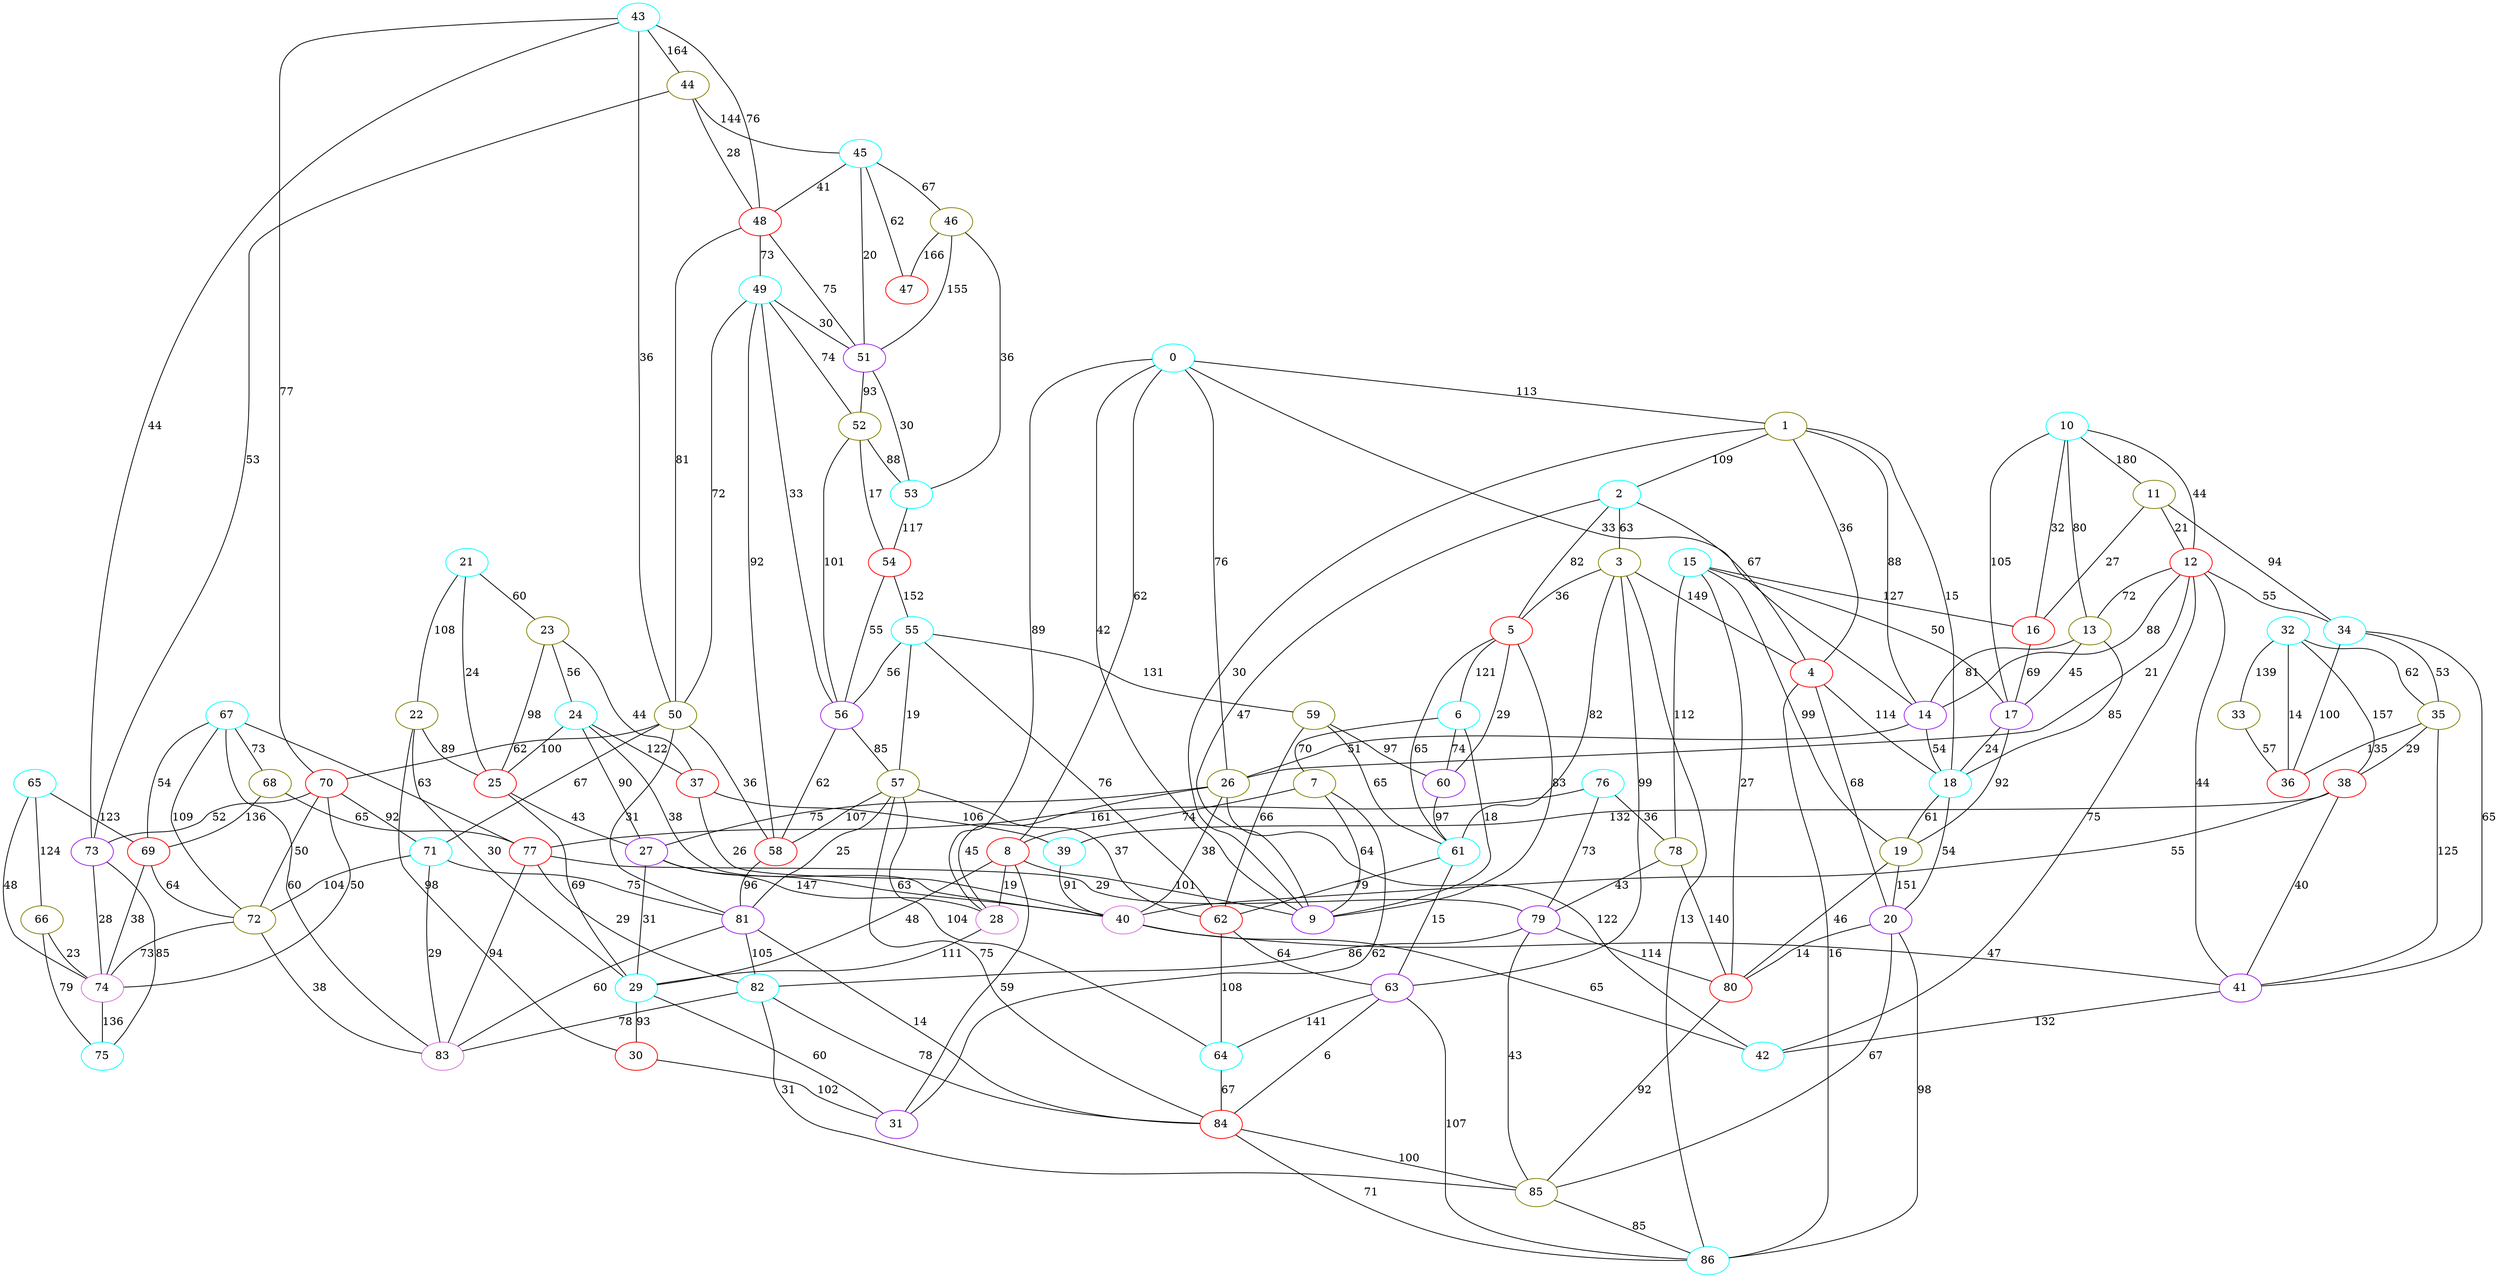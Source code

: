 graph mesh {
	0[color="aqua"];
	1[color="olive"];
	2[color="aqua"];
	3[color="olive"];
	4[color="red"];
	5[color="red"];
	6[color="aqua"];
	7[color="olive"];
	8[color="red"];
	9[color="purple"];
	10[color="aqua"];
	11[color="olive"];
	12[color="red"];
	13[color="olive"];
	14[color="purple"];
	15[color="aqua"];
	16[color="red"];
	17[color="purple"];
	18[color="aqua"];
	19[color="olive"];
	20[color="purple"];
	21[color="aqua"];
	22[color="olive"];
	23[color="olive"];
	24[color="aqua"];
	25[color="red"];
	26[color="olive"];
	27[color="purple"];
	28[color="orchid"];
	29[color="aqua"];
	30[color="red"];
	31[color="purple"];
	32[color="aqua"];
	33[color="olive"];
	34[color="aqua"];
	35[color="olive"];
	36[color="red"];
	37[color="red"];
	38[color="red"];
	39[color="aqua"];
	40[color="orchid"];
	41[color="purple"];
	42[color="aqua"];
	43[color="aqua"];
	44[color="olive"];
	45[color="aqua"];
	46[color="olive"];
	47[color="red"];
	48[color="red"];
	49[color="aqua"];
	50[color="olive"];
	51[color="purple"];
	52[color="olive"];
	53[color="aqua"];
	54[color="red"];
	55[color="aqua"];
	56[color="purple"];
	57[color="olive"];
	58[color="red"];
	59[color="olive"];
	60[color="purple"];
	61[color="aqua"];
	62[color="red"];
	63[color="purple"];
	64[color="aqua"];
	65[color="aqua"];
	66[color="olive"];
	67[color="aqua"];
	68[color="olive"];
	69[color="red"];
	70[color="red"];
	71[color="aqua"];
	72[color="olive"];
	73[color="purple"];
	74[color="orchid"];
	75[color="aqua"];
	76[color="aqua"];
	77[color="red"];
	78[color="olive"];
	79[color="purple"];
	80[color="red"];
	81[color="purple"];
	82[color="aqua"];
	83[color="orchid"];
	84[color="red"];
	85[color="olive"];
	86[color="aqua"];
	0 -- 8 [label=62];
	0 -- 28 [label=89];
	0 -- 9 [label=42];
	0 -- 1 [label=113];
	0 -- 26 [label=76];
	0 -- 14 [label=33];
	1 -- 9 [label=30];
	1 -- 2 [label=109];
	1 -- 4 [label=36];
	1 -- 14 [label=88];
	1 -- 18 [label=15];
	2 -- 9 [label=47];
	2 -- 5 [label=82];
	2 -- 3 [label=63];
	2 -- 4 [label=67];
	3 -- 5 [label=36];
	3 -- 61 [label=82];
	3 -- 63 [label=99];
	3 -- 4 [label=149];
	3 -- 86 [label=13];
	4 -- 86 [label=16];
	4 -- 18 [label=114];
	4 -- 20 [label=68];
	5 -- 6 [label=121];
	5 -- 60 [label=29];
	5 -- 9 [label=83];
	5 -- 61 [label=65];
	6 -- 7 [label=70];
	6 -- 60 [label=74];
	6 -- 9 [label=18];
	7 -- 31 [label=62];
	7 -- 8 [label=74];
	7 -- 9 [label=64];
	8 -- 31 [label=59];
	8 -- 9 [label=101];
	8 -- 29 [label=48];
	8 -- 28 [label=19];
	10 -- 12 [label=44];
	10 -- 13 [label=80];
	10 -- 17 [label=105];
	10 -- 11 [label=180];
	10 -- 16 [label=32];
	11 -- 12 [label=21];
	11 -- 34 [label=94];
	11 -- 16 [label=27];
	12 -- 26 [label=21];
	12 -- 14 [label=88];
	12 -- 42 [label=75];
	12 -- 13 [label=72];
	12 -- 41 [label=44];
	12 -- 34 [label=55];
	13 -- 14 [label=81];
	13 -- 18 [label=85];
	13 -- 17 [label=45];
	14 -- 26 [label=51];
	14 -- 18 [label=54];
	15 -- 19 [label=99];
	15 -- 17 [label=50];
	15 -- 80 [label=27];
	15 -- 78 [label=112];
	15 -- 16 [label=127];
	16 -- 17 [label=69];
	17 -- 18 [label=24];
	17 -- 19 [label=92];
	18 -- 20 [label=54];
	18 -- 19 [label=61];
	19 -- 20 [label=151];
	19 -- 80 [label=46];
	20 -- 86 [label=98];
	20 -- 85 [label=67];
	20 -- 80 [label=14];
	21 -- 22 [label=108];
	21 -- 25 [label=24];
	21 -- 23 [label=60];
	22 -- 30 [label=98];
	22 -- 29 [label=30];
	22 -- 25 [label=89];
	23 -- 25 [label=98];
	23 -- 24 [label=56];
	23 -- 37 [label=44];
	24 -- 25 [label=100];
	24 -- 27 [label=90];
	24 -- 37 [label=122];
	24 -- 40 [label=38];
	25 -- 29 [label=69];
	25 -- 27 [label=43];
	26 -- 28 [label=45];
	26 -- 27 [label=75];
	26 -- 40 [label=38];
	26 -- 42 [label=122];
	27 -- 29 [label=31];
	27 -- 28 [label=147];
	27 -- 40 [label=63];
	28 -- 29 [label=111];
	29 -- 30 [label=93];
	29 -- 31 [label=60];
	30 -- 31 [label=102];
	32 -- 38 [label=157];
	32 -- 35 [label=62];
	32 -- 33 [label=139];
	32 -- 36 [label=14];
	33 -- 36 [label=57];
	34 -- 41 [label=65];
	34 -- 35 [label=53];
	34 -- 36 [label=100];
	35 -- 38 [label=29];
	35 -- 41 [label=125];
	35 -- 36 [label=135];
	37 -- 40 [label=26];
	37 -- 39 [label=106];
	38 -- 39 [label=132];
	38 -- 40 [label=55];
	38 -- 41 [label=40];
	39 -- 40 [label=91];
	40 -- 42 [label=65];
	40 -- 41 [label=47];
	41 -- 42 [label=132];
	43 -- 48 [label=76];
	43 -- 44 [label=164];
	43 -- 50 [label=36];
	43 -- 73 [label=44];
	43 -- 70 [label=77];
	44 -- 45 [label=144];
	44 -- 48 [label=28];
	44 -- 73 [label=53];
	45 -- 47 [label=62];
	45 -- 46 [label=67];
	45 -- 51 [label=20];
	45 -- 48 [label=41];
	46 -- 53 [label=36];
	46 -- 47 [label=166];
	46 -- 51 [label=155];
	48 -- 51 [label=75];
	48 -- 49 [label=73];
	48 -- 50 [label=81];
	49 -- 52 [label=74];
	49 -- 51 [label=30];
	49 -- 56 [label=33];
	49 -- 58 [label=92];
	49 -- 50 [label=72];
	50 -- 58 [label=36];
	50 -- 70 [label=62];
	50 -- 81 [label=31];
	50 -- 71 [label=67];
	51 -- 53 [label=30];
	51 -- 52 [label=93];
	52 -- 53 [label=88];
	52 -- 54 [label=17];
	52 -- 56 [label=101];
	53 -- 54 [label=117];
	54 -- 55 [label=152];
	54 -- 56 [label=55];
	55 -- 59 [label=131];
	55 -- 56 [label=56];
	55 -- 62 [label=76];
	55 -- 57 [label=19];
	56 -- 57 [label=85];
	56 -- 58 [label=62];
	57 -- 62 [label=37];
	57 -- 64 [label=104];
	57 -- 58 [label=107];
	57 -- 84 [label=75];
	57 -- 81 [label=25];
	58 -- 81 [label=96];
	59 -- 60 [label=97];
	59 -- 61 [label=65];
	59 -- 62 [label=66];
	60 -- 61 [label=97];
	61 -- 62 [label=79];
	61 -- 63 [label=15];
	62 -- 63 [label=64];
	62 -- 64 [label=108];
	63 -- 64 [label=141];
	63 -- 86 [label=107];
	63 -- 84 [label=6];
	64 -- 84 [label=67];
	65 -- 69 [label=123];
	65 -- 74 [label=48];
	65 -- 66 [label=124];
	66 -- 74 [label=23];
	66 -- 75 [label=79];
	67 -- 83 [label=60];
	67 -- 72 [label=109];
	67 -- 69 [label=54];
	67 -- 77 [label=63];
	67 -- 68 [label=73];
	68 -- 69 [label=136];
	68 -- 77 [label=65];
	69 -- 72 [label=64];
	69 -- 74 [label=38];
	70 -- 73 [label=52];
	70 -- 71 [label=92];
	70 -- 74 [label=50];
	70 -- 72 [label=50];
	71 -- 81 [label=75];
	71 -- 72 [label=104];
	71 -- 83 [label=29];
	72 -- 74 [label=73];
	72 -- 83 [label=38];
	73 -- 74 [label=28];
	73 -- 75 [label=85];
	74 -- 75 [label=136];
	76 -- 79 [label=73];
	76 -- 77 [label=161];
	76 -- 78 [label=36];
	77 -- 82 [label=29];
	77 -- 83 [label=94];
	77 -- 79 [label=29];
	78 -- 80 [label=140];
	78 -- 79 [label=43];
	79 -- 85 [label=43];
	79 -- 82 [label=86];
	79 -- 80 [label=114];
	80 -- 85 [label=92];
	81 -- 84 [label=14];
	81 -- 82 [label=105];
	81 -- 83 [label=60];
	82 -- 84 [label=78];
	82 -- 83 [label=78];
	82 -- 85 [label=31];
	84 -- 86 [label=71];
	84 -- 85 [label=100];
	85 -- 86 [label=85];
}